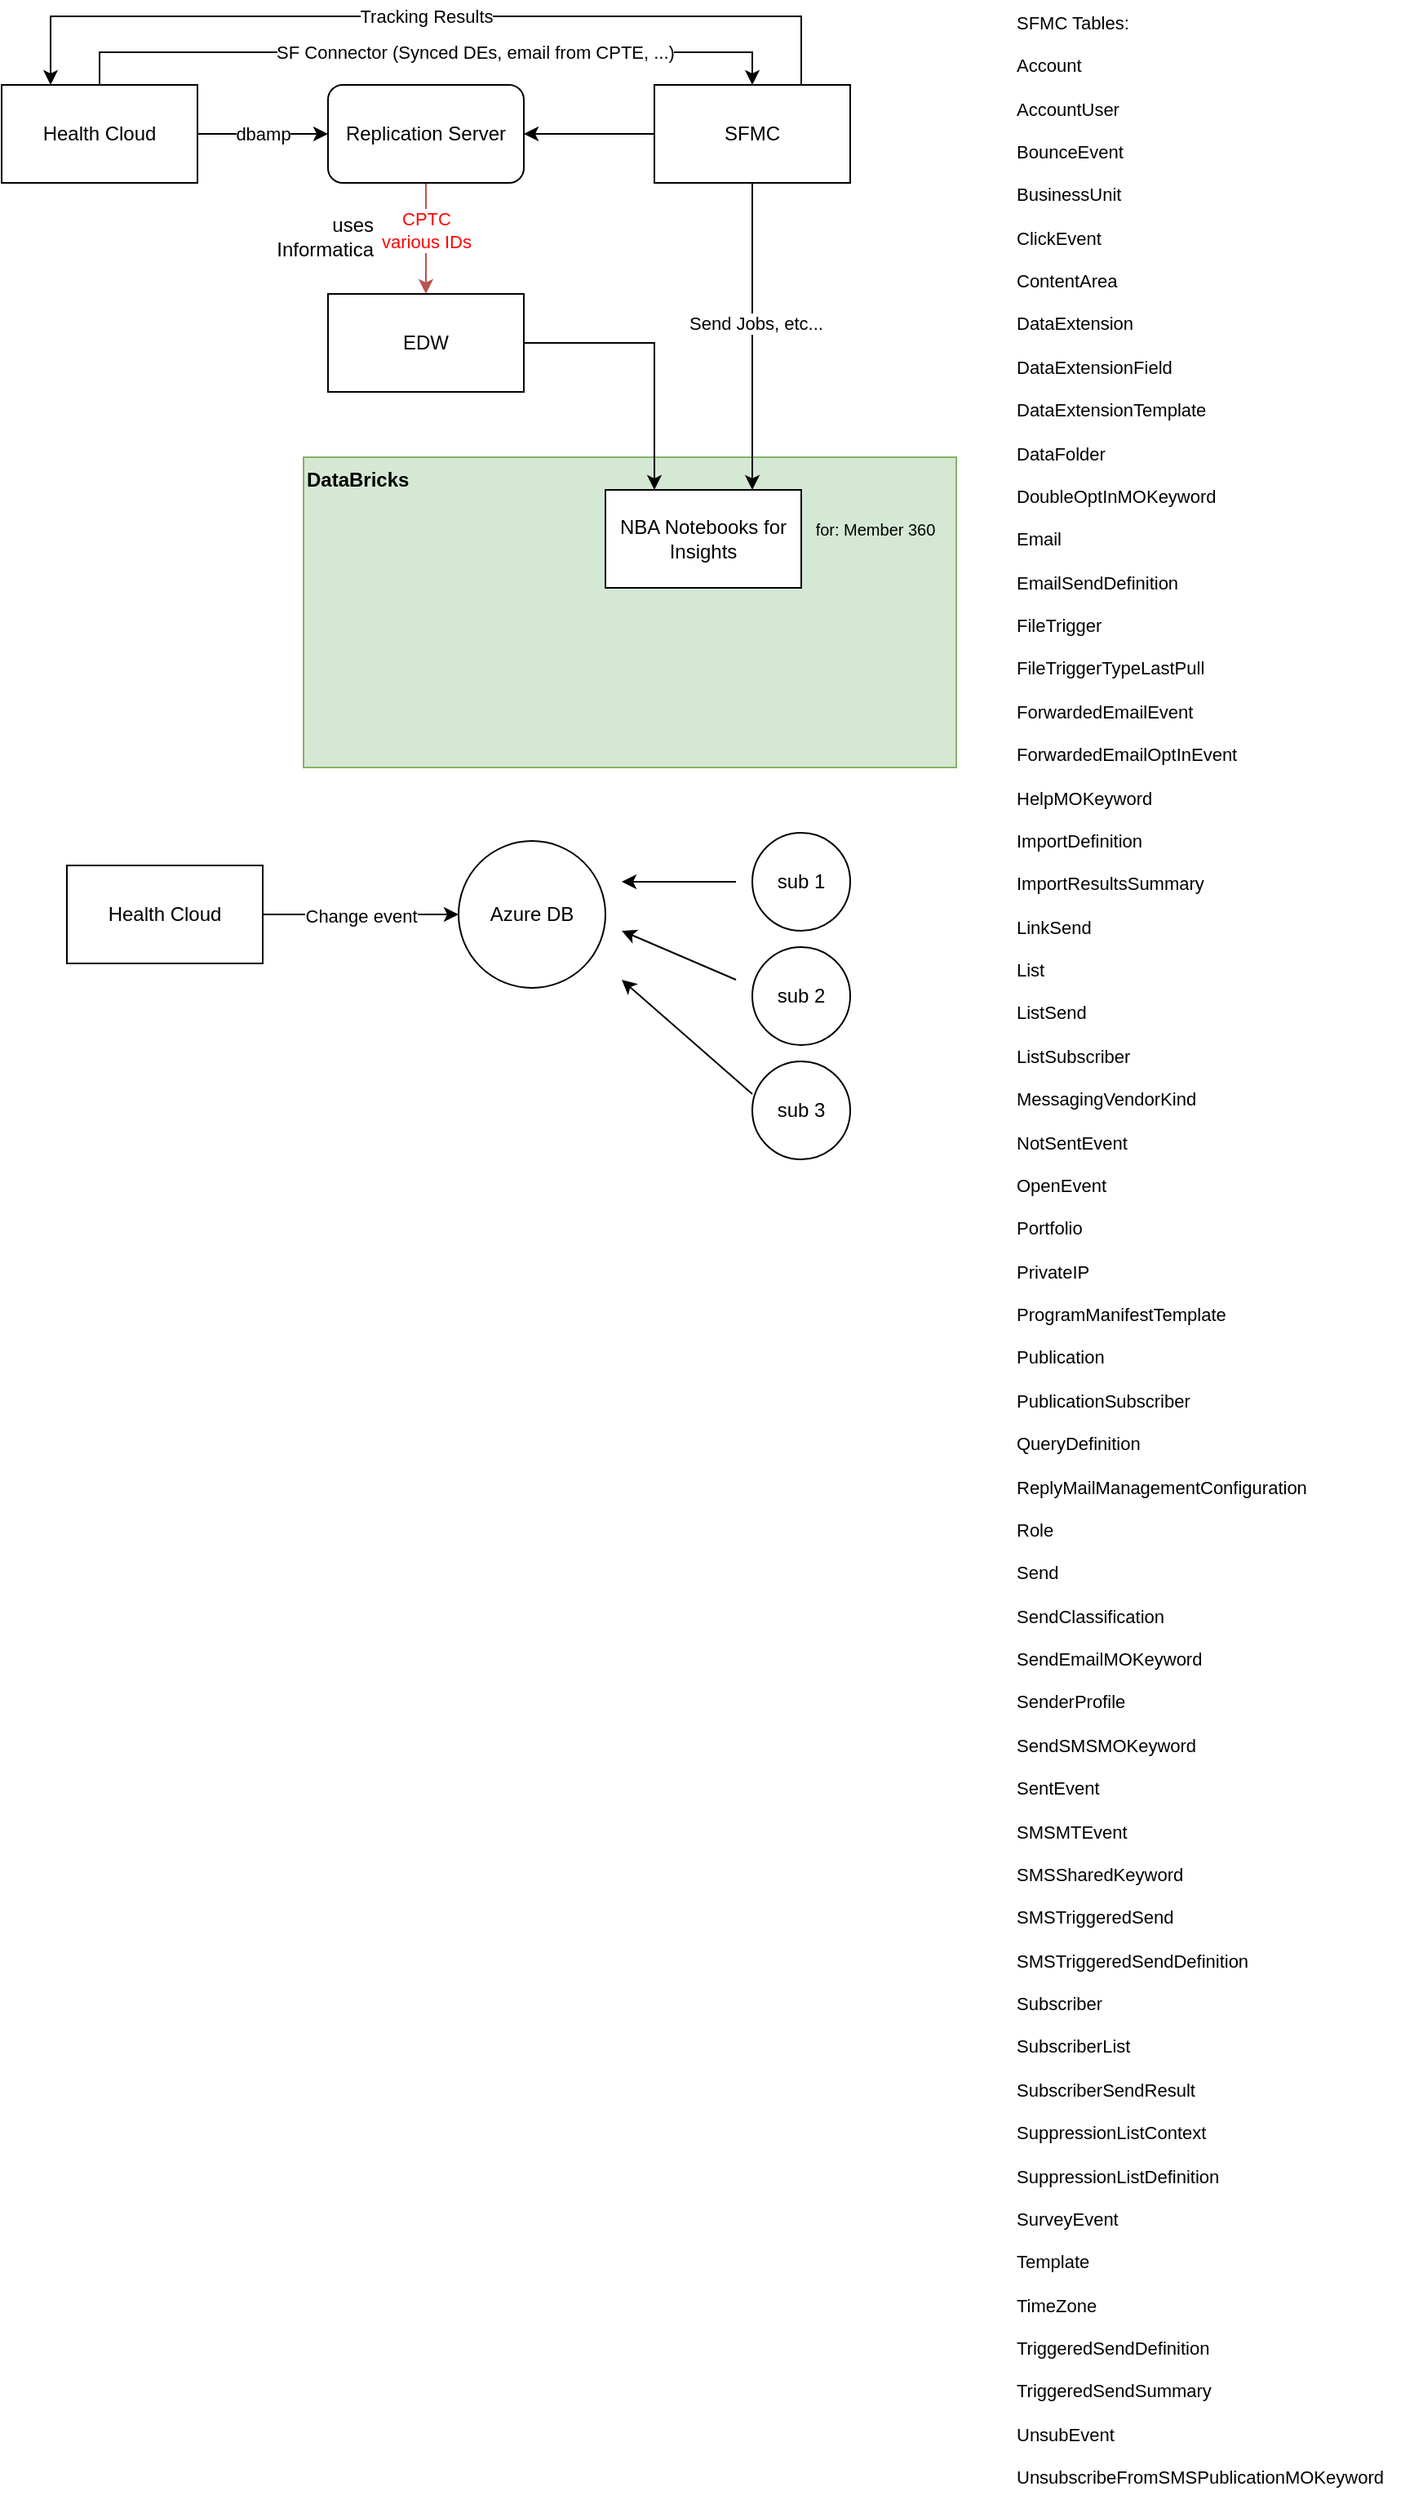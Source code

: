 <mxfile version="24.7.17">
  <diagram name="Page-1" id="TZDjg3wCIWN9D9EsDa0Y">
    <mxGraphModel dx="989" dy="597" grid="1" gridSize="10" guides="1" tooltips="1" connect="1" arrows="1" fold="1" page="1" pageScale="1" pageWidth="850" pageHeight="1100" math="0" shadow="0">
      <root>
        <mxCell id="0" />
        <mxCell id="1" parent="0" />
        <mxCell id="qghRwh2mUdKx6PaaZs1y-23" value="DataBricks" style="whiteSpace=wrap;html=1;align=left;verticalAlign=top;fontStyle=1;fillColor=#d5e8d4;strokeColor=#82b366;" vertex="1" parent="1">
          <mxGeometry x="225" y="290" width="400" height="190" as="geometry" />
        </mxCell>
        <mxCell id="qghRwh2mUdKx6PaaZs1y-4" value="dbamp" style="edgeStyle=orthogonalEdgeStyle;rounded=0;orthogonalLoop=1;jettySize=auto;html=1;" edge="1" parent="1" source="qghRwh2mUdKx6PaaZs1y-1" target="qghRwh2mUdKx6PaaZs1y-3">
          <mxGeometry relative="1" as="geometry" />
        </mxCell>
        <mxCell id="qghRwh2mUdKx6PaaZs1y-26" value="SF Connector (Synced DEs, email from CPTE, ...)" style="edgeStyle=orthogonalEdgeStyle;rounded=0;orthogonalLoop=1;jettySize=auto;html=1;entryX=0.5;entryY=0;entryDx=0;entryDy=0;" edge="1" parent="1" source="qghRwh2mUdKx6PaaZs1y-1" target="qghRwh2mUdKx6PaaZs1y-5">
          <mxGeometry x="0.135" relative="1" as="geometry">
            <Array as="points">
              <mxPoint x="100" y="42" />
              <mxPoint x="500" y="42" />
            </Array>
            <mxPoint as="offset" />
          </mxGeometry>
        </mxCell>
        <mxCell id="qghRwh2mUdKx6PaaZs1y-1" value="Health Cloud" style="whiteSpace=wrap;html=1;" vertex="1" parent="1">
          <mxGeometry x="40" y="62" width="120" height="60" as="geometry" />
        </mxCell>
        <mxCell id="qghRwh2mUdKx6PaaZs1y-21" value="CPTC&lt;div&gt;&lt;div&gt;various IDs&lt;/div&gt;&lt;/div&gt;" style="edgeStyle=orthogonalEdgeStyle;rounded=0;orthogonalLoop=1;jettySize=auto;html=1;entryX=0.5;entryY=0;entryDx=0;entryDy=0;fillColor=#f8cecc;strokeColor=#b85450;fontColor=#FF0000;" edge="1" parent="1" source="qghRwh2mUdKx6PaaZs1y-3" target="qghRwh2mUdKx6PaaZs1y-28">
          <mxGeometry x="-0.168" relative="1" as="geometry">
            <mxPoint as="offset" />
          </mxGeometry>
        </mxCell>
        <mxCell id="qghRwh2mUdKx6PaaZs1y-3" value="Replication Server" style="whiteSpace=wrap;html=1;rounded=1;" vertex="1" parent="1">
          <mxGeometry x="240" y="62" width="120" height="60" as="geometry" />
        </mxCell>
        <mxCell id="qghRwh2mUdKx6PaaZs1y-27" value="Tracking Results" style="edgeStyle=orthogonalEdgeStyle;rounded=0;orthogonalLoop=1;jettySize=auto;html=1;exitX=0.75;exitY=0;exitDx=0;exitDy=0;entryX=0.25;entryY=0;entryDx=0;entryDy=0;" edge="1" parent="1" source="qghRwh2mUdKx6PaaZs1y-5" target="qghRwh2mUdKx6PaaZs1y-1">
          <mxGeometry relative="1" as="geometry">
            <Array as="points">
              <mxPoint x="530" y="20" />
              <mxPoint x="70" y="20" />
            </Array>
          </mxGeometry>
        </mxCell>
        <mxCell id="qghRwh2mUdKx6PaaZs1y-31" style="edgeStyle=orthogonalEdgeStyle;rounded=0;orthogonalLoop=1;jettySize=auto;html=1;entryX=1;entryY=0.5;entryDx=0;entryDy=0;" edge="1" parent="1" source="qghRwh2mUdKx6PaaZs1y-5" target="qghRwh2mUdKx6PaaZs1y-3">
          <mxGeometry relative="1" as="geometry">
            <Array as="points">
              <mxPoint x="420" y="92" />
              <mxPoint x="420" y="92" />
            </Array>
          </mxGeometry>
        </mxCell>
        <mxCell id="qghRwh2mUdKx6PaaZs1y-5" value="SFMC" style="whiteSpace=wrap;html=1;" vertex="1" parent="1">
          <mxGeometry x="440" y="62" width="120" height="60" as="geometry" />
        </mxCell>
        <mxCell id="qghRwh2mUdKx6PaaZs1y-8" value="Change event" style="edgeStyle=orthogonalEdgeStyle;rounded=0;orthogonalLoop=1;jettySize=auto;html=1;" edge="1" parent="1" source="qghRwh2mUdKx6PaaZs1y-7">
          <mxGeometry relative="1" as="geometry">
            <mxPoint x="320" y="570" as="targetPoint" />
          </mxGeometry>
        </mxCell>
        <mxCell id="qghRwh2mUdKx6PaaZs1y-7" value="Health Cloud" style="whiteSpace=wrap;html=1;" vertex="1" parent="1">
          <mxGeometry x="80" y="540" width="120" height="60" as="geometry" />
        </mxCell>
        <mxCell id="qghRwh2mUdKx6PaaZs1y-9" value="&lt;div&gt;&lt;span style=&quot;background-color: initial;&quot;&gt;Azure DB&lt;/span&gt;&lt;/div&gt;" style="ellipse;whiteSpace=wrap;html=1;aspect=fixed;" vertex="1" parent="1">
          <mxGeometry x="320" y="525" width="90" height="90" as="geometry" />
        </mxCell>
        <mxCell id="qghRwh2mUdKx6PaaZs1y-10" value="sub 1" style="ellipse;whiteSpace=wrap;html=1;aspect=fixed;" vertex="1" parent="1">
          <mxGeometry x="500" y="520" width="60" height="60" as="geometry" />
        </mxCell>
        <mxCell id="qghRwh2mUdKx6PaaZs1y-11" value="sub 2" style="ellipse;whiteSpace=wrap;html=1;aspect=fixed;" vertex="1" parent="1">
          <mxGeometry x="500" y="590" width="60" height="60" as="geometry" />
        </mxCell>
        <mxCell id="qghRwh2mUdKx6PaaZs1y-12" value="sub 3" style="ellipse;whiteSpace=wrap;html=1;aspect=fixed;" vertex="1" parent="1">
          <mxGeometry x="500" y="660" width="60" height="60" as="geometry" />
        </mxCell>
        <mxCell id="qghRwh2mUdKx6PaaZs1y-16" value="" style="endArrow=classic;html=1;rounded=0;" edge="1" parent="1">
          <mxGeometry width="50" height="50" relative="1" as="geometry">
            <mxPoint x="500" y="680" as="sourcePoint" />
            <mxPoint x="420" y="610" as="targetPoint" />
          </mxGeometry>
        </mxCell>
        <mxCell id="qghRwh2mUdKx6PaaZs1y-17" value="" style="endArrow=classic;html=1;rounded=0;" edge="1" parent="1">
          <mxGeometry width="50" height="50" relative="1" as="geometry">
            <mxPoint x="490" y="610" as="sourcePoint" />
            <mxPoint x="420" y="580" as="targetPoint" />
          </mxGeometry>
        </mxCell>
        <mxCell id="qghRwh2mUdKx6PaaZs1y-18" value="" style="endArrow=classic;html=1;rounded=0;" edge="1" parent="1">
          <mxGeometry width="50" height="50" relative="1" as="geometry">
            <mxPoint x="490" y="550" as="sourcePoint" />
            <mxPoint x="420" y="550" as="targetPoint" />
          </mxGeometry>
        </mxCell>
        <mxCell id="qghRwh2mUdKx6PaaZs1y-19" value="NBA Notebooks for Insights" style="whiteSpace=wrap;html=1;" vertex="1" parent="1">
          <mxGeometry x="410" y="310" width="120" height="60" as="geometry" />
        </mxCell>
        <mxCell id="qghRwh2mUdKx6PaaZs1y-20" style="edgeStyle=orthogonalEdgeStyle;rounded=0;orthogonalLoop=1;jettySize=auto;html=1;entryX=0.75;entryY=0;entryDx=0;entryDy=0;" edge="1" parent="1" source="qghRwh2mUdKx6PaaZs1y-5" target="qghRwh2mUdKx6PaaZs1y-19">
          <mxGeometry relative="1" as="geometry">
            <mxPoint x="500" y="290" as="targetPoint" />
            <Array as="points">
              <mxPoint x="500" y="170" />
              <mxPoint x="500" y="170" />
            </Array>
          </mxGeometry>
        </mxCell>
        <mxCell id="qghRwh2mUdKx6PaaZs1y-24" value="Send Jobs, etc..." style="edgeLabel;html=1;align=center;verticalAlign=middle;resizable=0;points=[];" vertex="1" connectable="0" parent="qghRwh2mUdKx6PaaZs1y-20">
          <mxGeometry x="-0.092" y="2" relative="1" as="geometry">
            <mxPoint as="offset" />
          </mxGeometry>
        </mxCell>
        <mxCell id="qghRwh2mUdKx6PaaZs1y-22" value="for: Member 360&lt;div style=&quot;font-size: 10px;&quot;&gt;&lt;br style=&quot;font-size: 10px;&quot;&gt;&lt;/div&gt;" style="text;html=1;align=center;verticalAlign=middle;resizable=0;points=[];autosize=1;strokeColor=none;fillColor=none;fontSize=10;" vertex="1" parent="1">
          <mxGeometry x="525" y="320" width="100" height="40" as="geometry" />
        </mxCell>
        <mxCell id="qghRwh2mUdKx6PaaZs1y-34" style="edgeStyle=orthogonalEdgeStyle;rounded=0;orthogonalLoop=1;jettySize=auto;html=1;entryX=0.25;entryY=0;entryDx=0;entryDy=0;" edge="1" parent="1" source="qghRwh2mUdKx6PaaZs1y-28" target="qghRwh2mUdKx6PaaZs1y-19">
          <mxGeometry relative="1" as="geometry" />
        </mxCell>
        <mxCell id="qghRwh2mUdKx6PaaZs1y-28" value="EDW" style="whiteSpace=wrap;html=1;" vertex="1" parent="1">
          <mxGeometry x="240" y="190" width="120" height="60" as="geometry" />
        </mxCell>
        <mxCell id="qghRwh2mUdKx6PaaZs1y-35" value="&lt;font style=&quot;font-size: 11px;&quot;&gt;SFMC Tables:&amp;nbsp;&lt;/font&gt;&lt;div style=&quot;font-size: 11px;&quot;&gt;&lt;font style=&quot;font-size: 11px;&quot;&gt;&lt;br&gt;&lt;/font&gt;&lt;/div&gt;&lt;div style=&quot;font-size: 11px;&quot;&gt;&lt;span data-teams=&quot;true&quot;&gt;&lt;span dir=&quot;ltr&quot; class=&quot;ui-provider a b c d e f g h i j k l m n o p q r s t u v w x y z ab ac ae af ag ah ai aj ak&quot;&gt;&lt;font style=&quot;font-size: 11px;&quot;&gt;Account&lt;br&gt;&lt;br/&gt;AccountUser&lt;br&gt;&lt;br/&gt;BounceEvent&lt;br&gt;&lt;br/&gt;BusinessUnit&lt;br&gt;&lt;br/&gt;ClickEvent&lt;br&gt;&lt;br/&gt;ContentArea&lt;br&gt;&lt;br/&gt;DataExtension&lt;br&gt;&lt;br/&gt;DataExtensionField&lt;br&gt;&lt;br/&gt;DataExtensionTemplate&lt;br&gt;&lt;br/&gt;DataFolder&lt;br&gt;&lt;br/&gt;DoubleOptInMOKeyword&lt;br&gt;&lt;br/&gt;Email&lt;br&gt;&lt;br/&gt;EmailSendDefinition&lt;br&gt;&lt;br/&gt;FileTrigger&lt;br&gt;&lt;br/&gt;FileTriggerTypeLastPull&lt;br&gt;&lt;br/&gt;ForwardedEmailEvent&lt;br&gt;&lt;br/&gt;ForwardedEmailOptInEvent&lt;br&gt;&lt;br/&gt;HelpMOKeyword&lt;br&gt;&lt;br/&gt;ImportDefinition&lt;br&gt;&lt;br/&gt;ImportResultsSummary&lt;br&gt;&lt;br/&gt;LinkSend&lt;br&gt;&lt;br/&gt;List&lt;br&gt;&lt;br/&gt;ListSend&lt;br&gt;&lt;br/&gt;ListSubscriber&lt;br&gt;&lt;br/&gt;MessagingVendorKind&lt;br&gt;&lt;br/&gt;NotSentEvent&lt;br&gt;&lt;br/&gt;OpenEvent&lt;br&gt;&lt;br/&gt;Portfolio&lt;br&gt;&lt;br/&gt;PrivateIP&lt;br&gt;&lt;br/&gt;ProgramManifestTemplate&lt;br&gt;&lt;br/&gt;Publication&lt;br&gt;&lt;br/&gt;PublicationSubscriber&lt;br&gt;&lt;br/&gt;QueryDefinition&lt;br&gt;&lt;br/&gt;ReplyMailManagementConfiguration&lt;br&gt;&lt;br/&gt;Role&lt;br&gt;&lt;br/&gt;Send&lt;br&gt;&lt;br/&gt;SendClassification&lt;br&gt;&lt;br/&gt;SendEmailMOKeyword&lt;br&gt;&lt;br/&gt;SenderProfile&lt;br&gt;&lt;br/&gt;SendSMSMOKeyword&lt;br&gt;&lt;br/&gt;SentEvent&lt;br&gt;&lt;br/&gt;SMSMTEvent&lt;br&gt;&lt;br/&gt;SMSSharedKeyword&lt;br&gt;&lt;br/&gt;SMSTriggeredSend&lt;br&gt;&lt;br/&gt;SMSTriggeredSendDefinition&lt;br&gt;&lt;br/&gt;Subscriber&lt;br&gt;&lt;br/&gt;SubscriberList&lt;br&gt;&lt;br/&gt;SubscriberSendResult&lt;br&gt;&lt;br/&gt;SuppressionListContext&lt;br&gt;&lt;br/&gt;SuppressionListDefinition&lt;br&gt;&lt;br/&gt;SurveyEvent&lt;br&gt;&lt;br/&gt;Template&lt;br&gt;&lt;br/&gt;TimeZone&lt;br&gt;&lt;br/&gt;TriggeredSendDefinition&lt;br&gt;&lt;br/&gt;TriggeredSendSummary&lt;br&gt;&lt;br/&gt;UnsubEvent&lt;br&gt;&lt;br/&gt;UnsubscribeFromSMSPublicationMOKeyword&lt;/font&gt;&lt;/span&gt;&lt;/span&gt;&lt;/div&gt;" style="text;html=1;align=left;verticalAlign=middle;resizable=0;points=[];autosize=1;strokeColor=none;fillColor=none;" vertex="1" parent="1">
          <mxGeometry x="660" y="10" width="250" height="1530" as="geometry" />
        </mxCell>
        <mxCell id="qghRwh2mUdKx6PaaZs1y-36" value="uses Informatica" style="text;html=1;align=right;verticalAlign=middle;whiteSpace=wrap;rounded=0;" vertex="1" parent="1">
          <mxGeometry x="200" y="140" width="70" height="30" as="geometry" />
        </mxCell>
      </root>
    </mxGraphModel>
  </diagram>
</mxfile>
